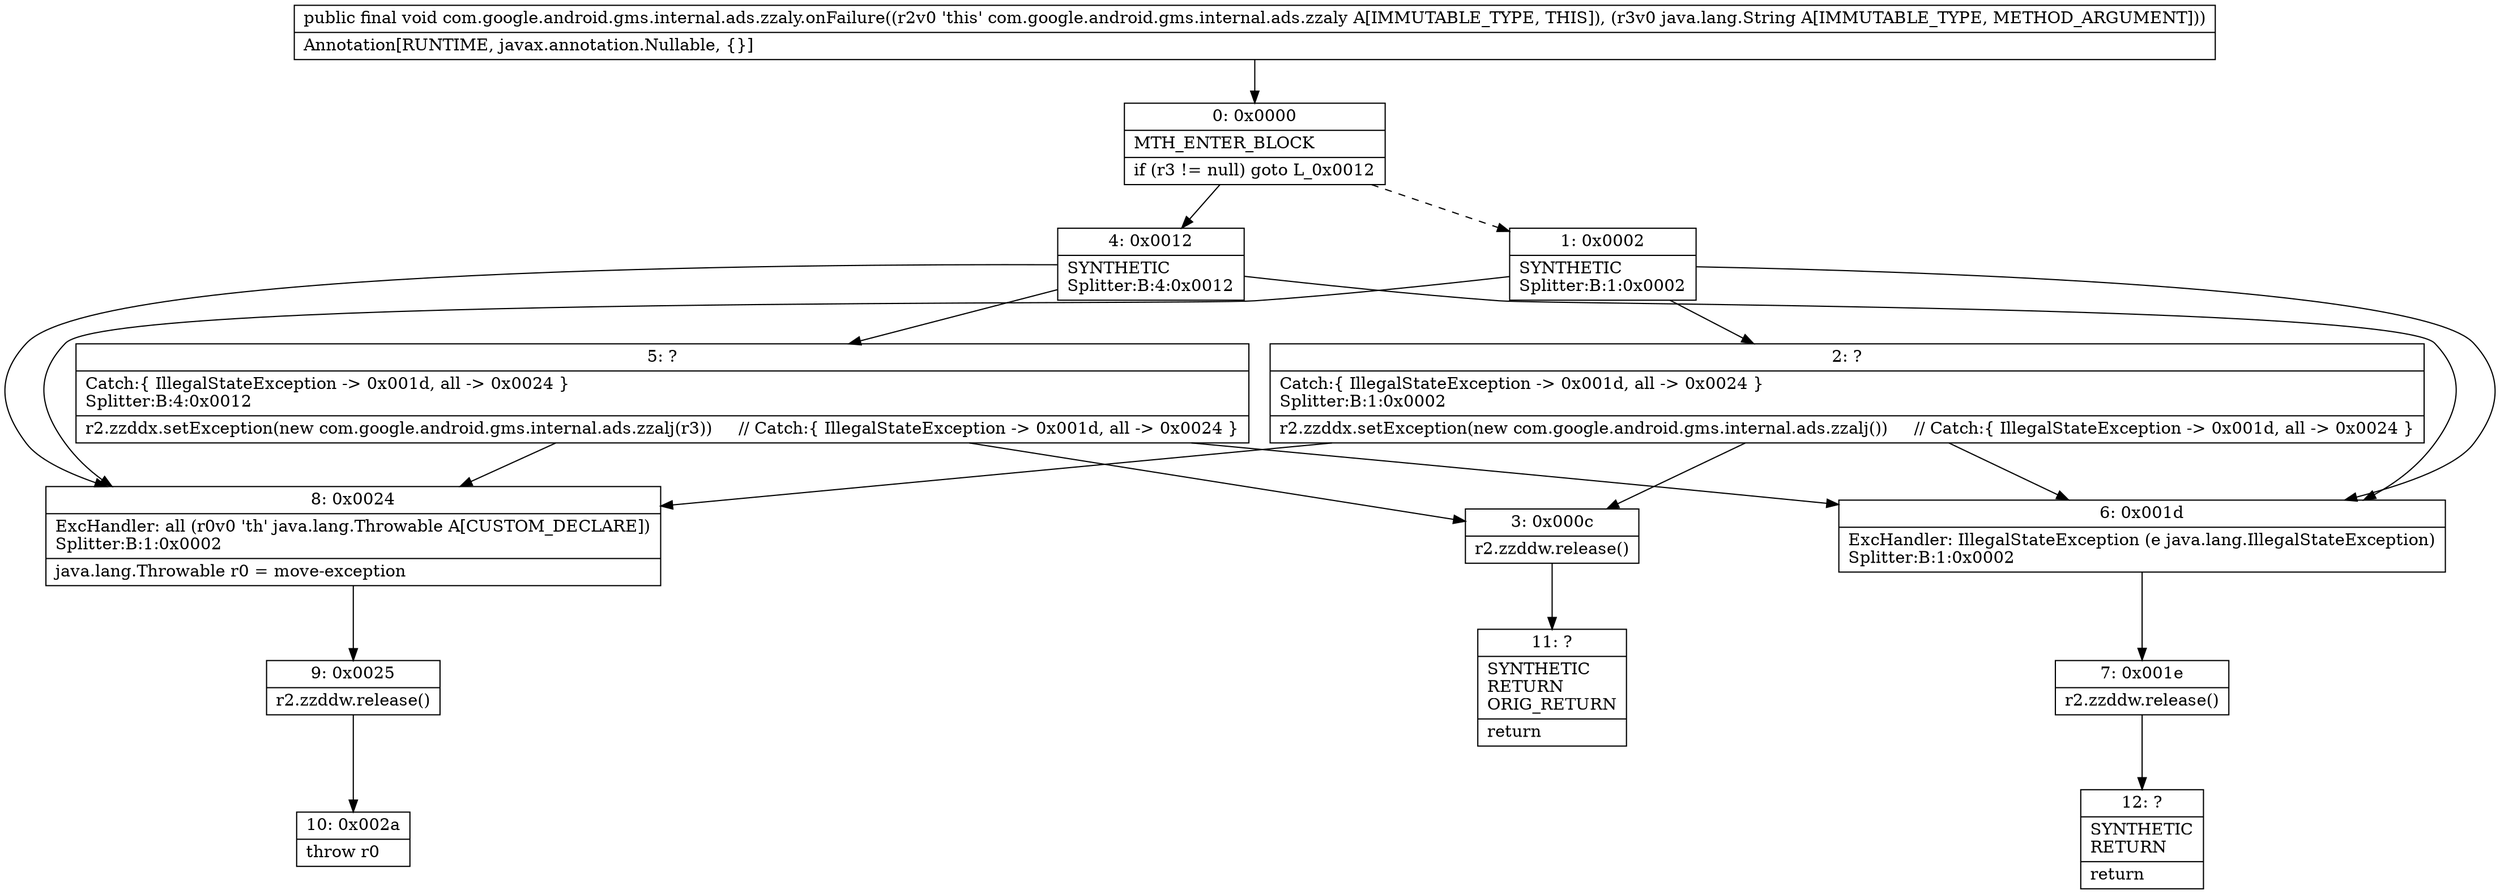 digraph "CFG forcom.google.android.gms.internal.ads.zzaly.onFailure(Ljava\/lang\/String;)V" {
Node_0 [shape=record,label="{0\:\ 0x0000|MTH_ENTER_BLOCK\l|if (r3 != null) goto L_0x0012\l}"];
Node_1 [shape=record,label="{1\:\ 0x0002|SYNTHETIC\lSplitter:B:1:0x0002\l}"];
Node_2 [shape=record,label="{2\:\ ?|Catch:\{ IllegalStateException \-\> 0x001d, all \-\> 0x0024 \}\lSplitter:B:1:0x0002\l|r2.zzddx.setException(new com.google.android.gms.internal.ads.zzalj())     \/\/ Catch:\{ IllegalStateException \-\> 0x001d, all \-\> 0x0024 \}\l}"];
Node_3 [shape=record,label="{3\:\ 0x000c|r2.zzddw.release()\l}"];
Node_4 [shape=record,label="{4\:\ 0x0012|SYNTHETIC\lSplitter:B:4:0x0012\l}"];
Node_5 [shape=record,label="{5\:\ ?|Catch:\{ IllegalStateException \-\> 0x001d, all \-\> 0x0024 \}\lSplitter:B:4:0x0012\l|r2.zzddx.setException(new com.google.android.gms.internal.ads.zzalj(r3))     \/\/ Catch:\{ IllegalStateException \-\> 0x001d, all \-\> 0x0024 \}\l}"];
Node_6 [shape=record,label="{6\:\ 0x001d|ExcHandler: IllegalStateException (e java.lang.IllegalStateException)\lSplitter:B:1:0x0002\l}"];
Node_7 [shape=record,label="{7\:\ 0x001e|r2.zzddw.release()\l}"];
Node_8 [shape=record,label="{8\:\ 0x0024|ExcHandler: all (r0v0 'th' java.lang.Throwable A[CUSTOM_DECLARE])\lSplitter:B:1:0x0002\l|java.lang.Throwable r0 = move\-exception\l}"];
Node_9 [shape=record,label="{9\:\ 0x0025|r2.zzddw.release()\l}"];
Node_10 [shape=record,label="{10\:\ 0x002a|throw r0\l}"];
Node_11 [shape=record,label="{11\:\ ?|SYNTHETIC\lRETURN\lORIG_RETURN\l|return\l}"];
Node_12 [shape=record,label="{12\:\ ?|SYNTHETIC\lRETURN\l|return\l}"];
MethodNode[shape=record,label="{public final void com.google.android.gms.internal.ads.zzaly.onFailure((r2v0 'this' com.google.android.gms.internal.ads.zzaly A[IMMUTABLE_TYPE, THIS]), (r3v0 java.lang.String A[IMMUTABLE_TYPE, METHOD_ARGUMENT]))  | Annotation[RUNTIME, javax.annotation.Nullable, \{\}]\l}"];
MethodNode -> Node_0;
Node_0 -> Node_1[style=dashed];
Node_0 -> Node_4;
Node_1 -> Node_2;
Node_1 -> Node_6;
Node_1 -> Node_8;
Node_2 -> Node_3;
Node_2 -> Node_6;
Node_2 -> Node_8;
Node_3 -> Node_11;
Node_4 -> Node_5;
Node_4 -> Node_6;
Node_4 -> Node_8;
Node_5 -> Node_6;
Node_5 -> Node_8;
Node_5 -> Node_3;
Node_6 -> Node_7;
Node_7 -> Node_12;
Node_8 -> Node_9;
Node_9 -> Node_10;
}

